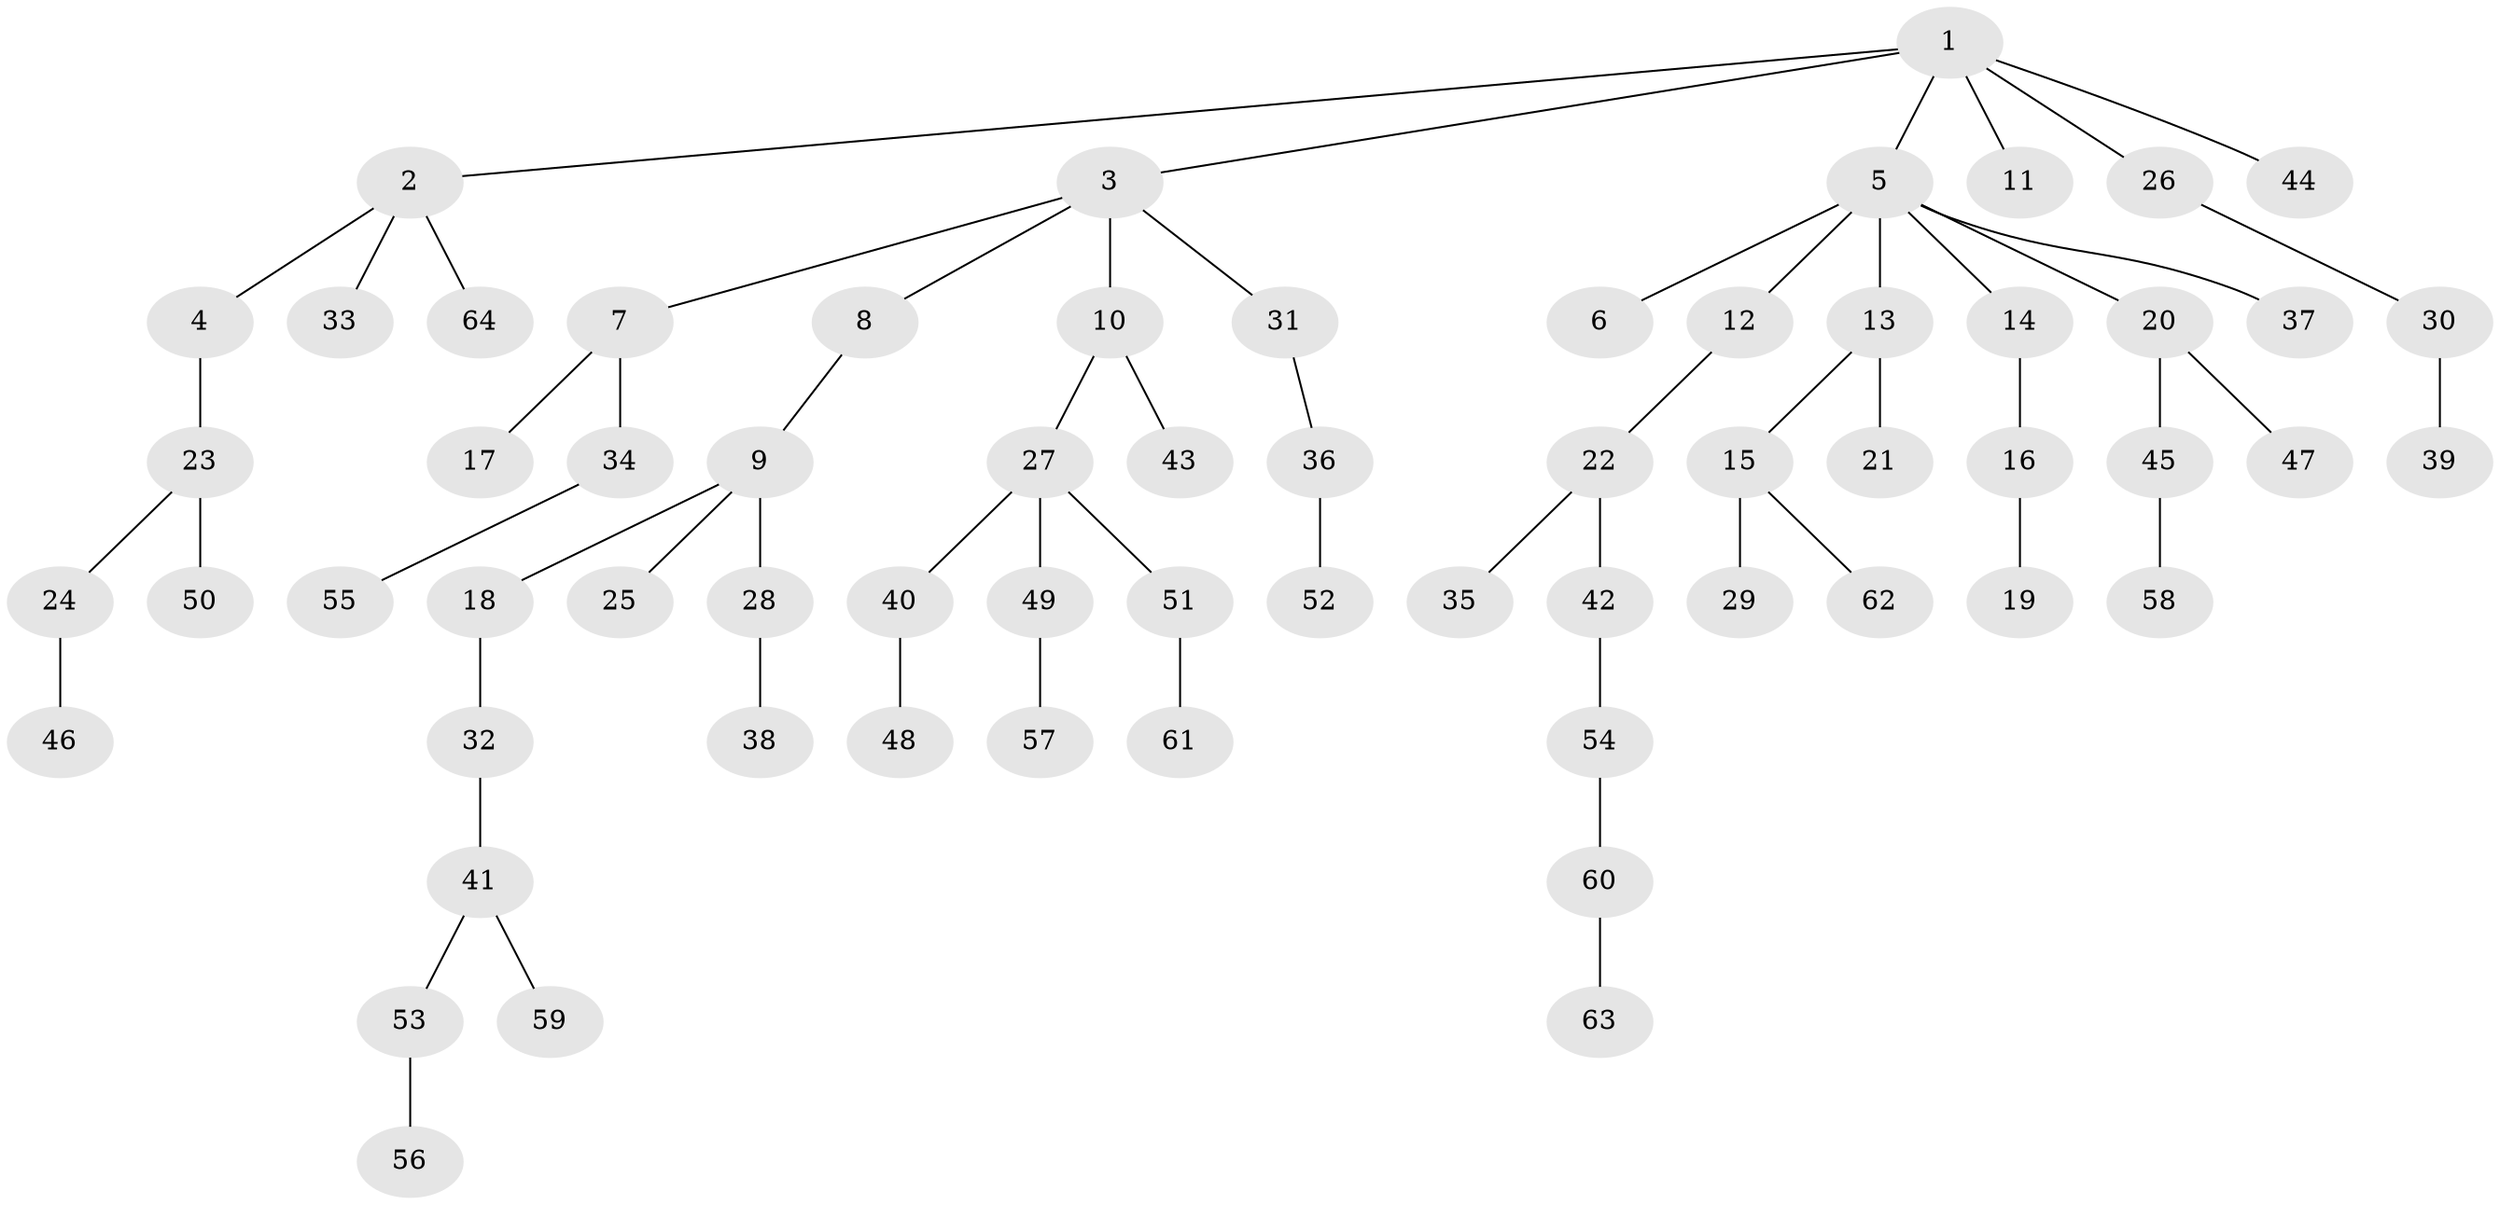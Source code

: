 // coarse degree distribution, {2: 0.28, 1: 0.6, 11: 0.04, 4: 0.08}
// Generated by graph-tools (version 1.1) at 2025/55/03/04/25 21:55:43]
// undirected, 64 vertices, 63 edges
graph export_dot {
graph [start="1"]
  node [color=gray90,style=filled];
  1;
  2;
  3;
  4;
  5;
  6;
  7;
  8;
  9;
  10;
  11;
  12;
  13;
  14;
  15;
  16;
  17;
  18;
  19;
  20;
  21;
  22;
  23;
  24;
  25;
  26;
  27;
  28;
  29;
  30;
  31;
  32;
  33;
  34;
  35;
  36;
  37;
  38;
  39;
  40;
  41;
  42;
  43;
  44;
  45;
  46;
  47;
  48;
  49;
  50;
  51;
  52;
  53;
  54;
  55;
  56;
  57;
  58;
  59;
  60;
  61;
  62;
  63;
  64;
  1 -- 2;
  1 -- 3;
  1 -- 5;
  1 -- 11;
  1 -- 26;
  1 -- 44;
  2 -- 4;
  2 -- 33;
  2 -- 64;
  3 -- 7;
  3 -- 8;
  3 -- 10;
  3 -- 31;
  4 -- 23;
  5 -- 6;
  5 -- 12;
  5 -- 13;
  5 -- 14;
  5 -- 20;
  5 -- 37;
  7 -- 17;
  7 -- 34;
  8 -- 9;
  9 -- 18;
  9 -- 25;
  9 -- 28;
  10 -- 27;
  10 -- 43;
  12 -- 22;
  13 -- 15;
  13 -- 21;
  14 -- 16;
  15 -- 29;
  15 -- 62;
  16 -- 19;
  18 -- 32;
  20 -- 45;
  20 -- 47;
  22 -- 35;
  22 -- 42;
  23 -- 24;
  23 -- 50;
  24 -- 46;
  26 -- 30;
  27 -- 40;
  27 -- 49;
  27 -- 51;
  28 -- 38;
  30 -- 39;
  31 -- 36;
  32 -- 41;
  34 -- 55;
  36 -- 52;
  40 -- 48;
  41 -- 53;
  41 -- 59;
  42 -- 54;
  45 -- 58;
  49 -- 57;
  51 -- 61;
  53 -- 56;
  54 -- 60;
  60 -- 63;
}
